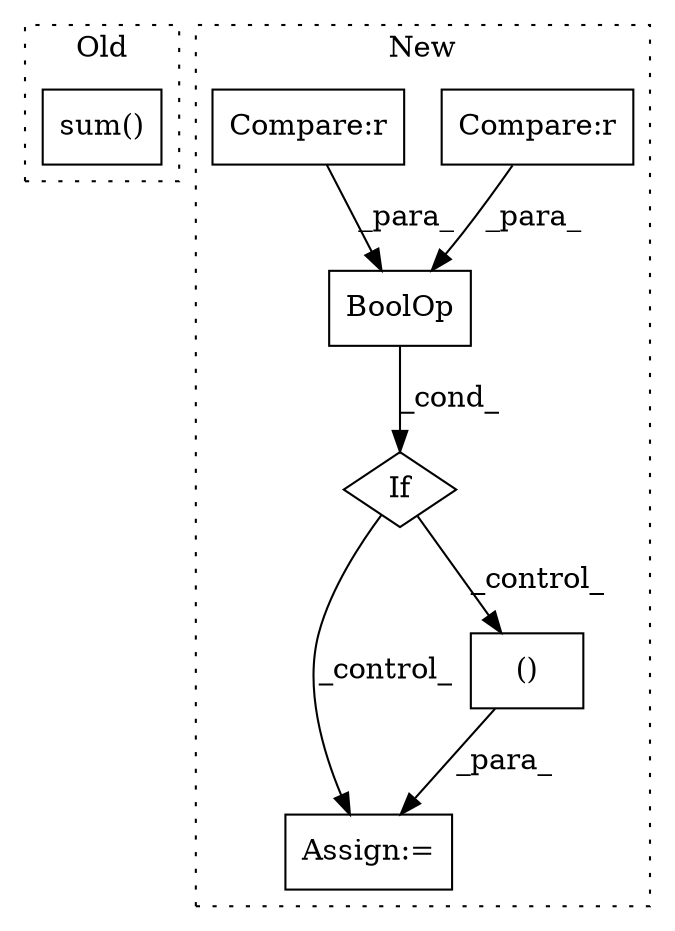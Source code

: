 digraph G {
subgraph cluster0 {
1 [label="sum()" a="75" s="16713" l="35" shape="box"];
label = "Old";
style="dotted";
}
subgraph cluster1 {
2 [label="BoolOp" a="72" s="16615" l="57" shape="box"];
3 [label="Compare:r" a="40" s="16615" l="26" shape="box"];
4 [label="Compare:r" a="40" s="16645" l="27" shape="box"];
5 [label="If" a="96" s="17601" l="3" shape="diamond"];
6 [label="Assign:=" a="68" s="17647" l="3" shape="box"];
7 [label="()" a="54" s="17681" l="0" shape="box"];
label = "New";
style="dotted";
}
2 -> 5 [label="_cond_"];
3 -> 2 [label="_para_"];
4 -> 2 [label="_para_"];
5 -> 7 [label="_control_"];
5 -> 6 [label="_control_"];
7 -> 6 [label="_para_"];
}